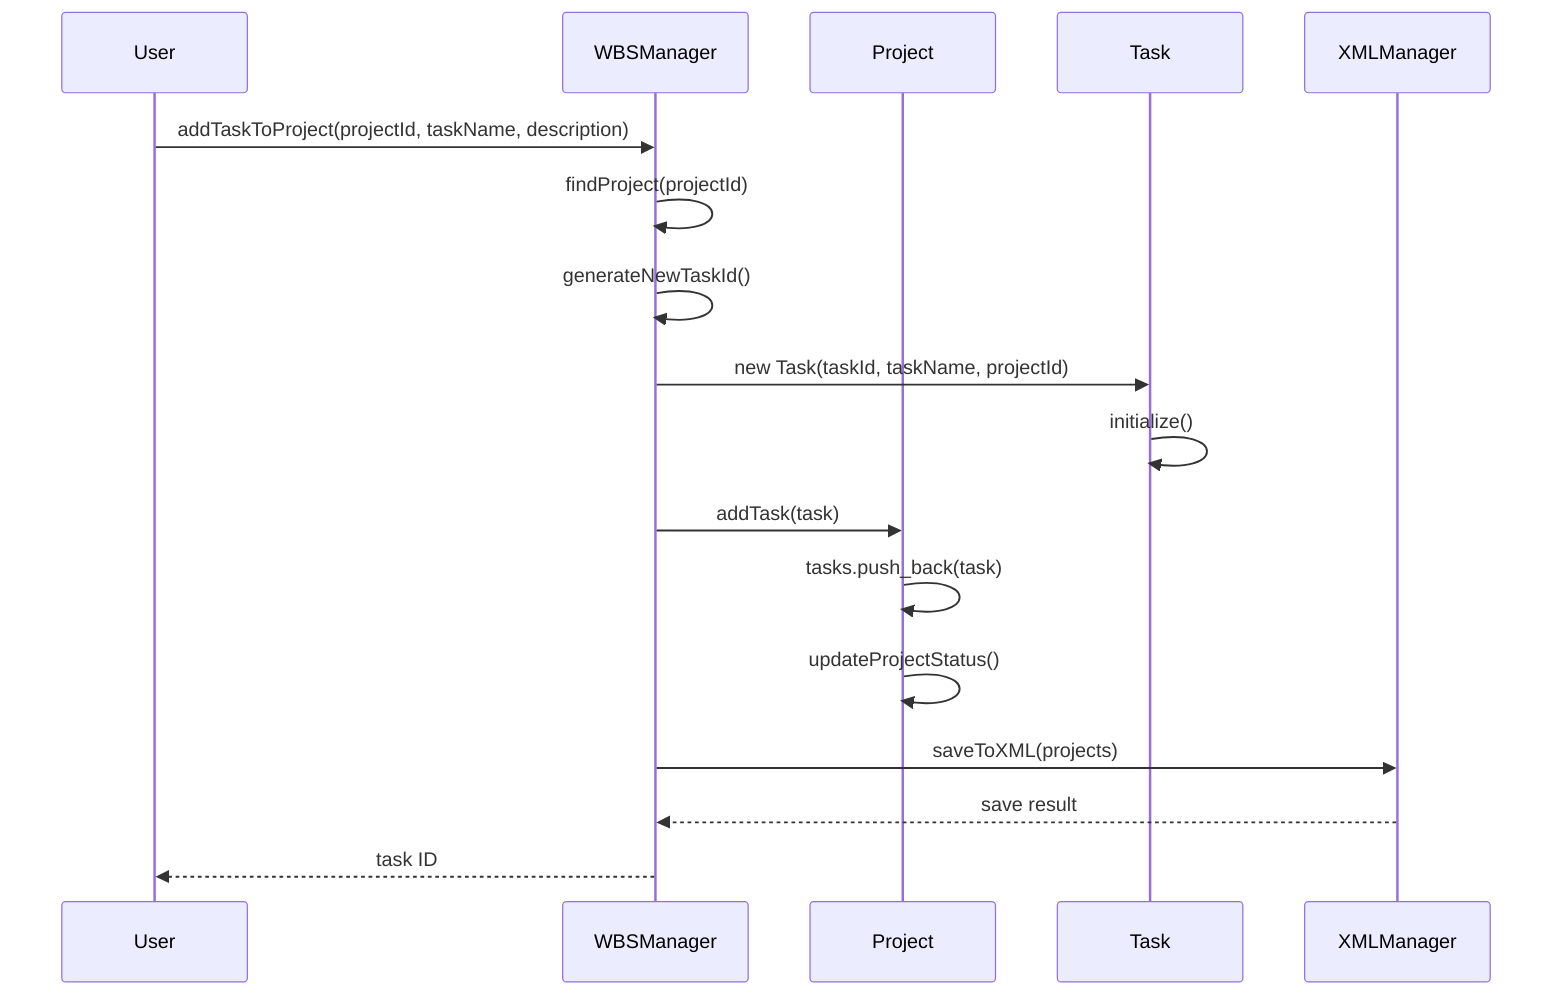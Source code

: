 sequenceDiagram
    participant User
    participant WBSManager
    participant Project
    participant Task
    participant XMLManager
    
    User->>WBSManager: addTaskToProject(projectId, taskName, description)
    WBSManager->>WBSManager: findProject(projectId)
    WBSManager->>WBSManager: generateNewTaskId()
    WBSManager->>Task: new Task(taskId, taskName, projectId)
    Task->>Task: initialize()
    WBSManager->>Project: addTask(task)
    Project->>Project: tasks.push_back(task)
    Project->>Project: updateProjectStatus()
    WBSManager->>XMLManager: saveToXML(projects)
    XMLManager-->>WBSManager: save result
    WBSManager-->>User: task ID